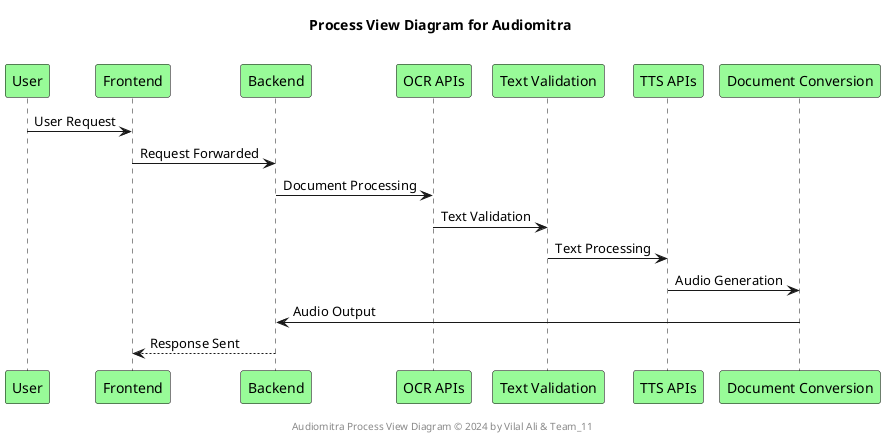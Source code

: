 @startuml SequenceProcessDiagram
skinparam participant {
    BackgroundColor PaleGreen
    BorderColor Black
}
title Process View Diagram for Audiomitra \n

    participant "User" as User
    participant "Frontend" as Frontend
    participant "Backend" as Backend
    participant "OCR APIs" as OCR
    participant "Text Validation" as Validation
    participant "TTS APIs" as TTS
    participant "Document Conversion" as DocumentConversion

    User -> Frontend: User Request
    Frontend -> Backend: Request Forwarded
    Backend -> OCR: Document Processing
    OCR -> Validation: Text Validation
    Validation -> TTS: Text Processing
    TTS -> DocumentConversion: Audio Generation
    DocumentConversion -> Backend: Audio Output
    Backend --> Frontend: Response Sent

footer "\nAudiomitra Process View Diagram © 2024 by Vilal Ali & Team_11"

@enduml
